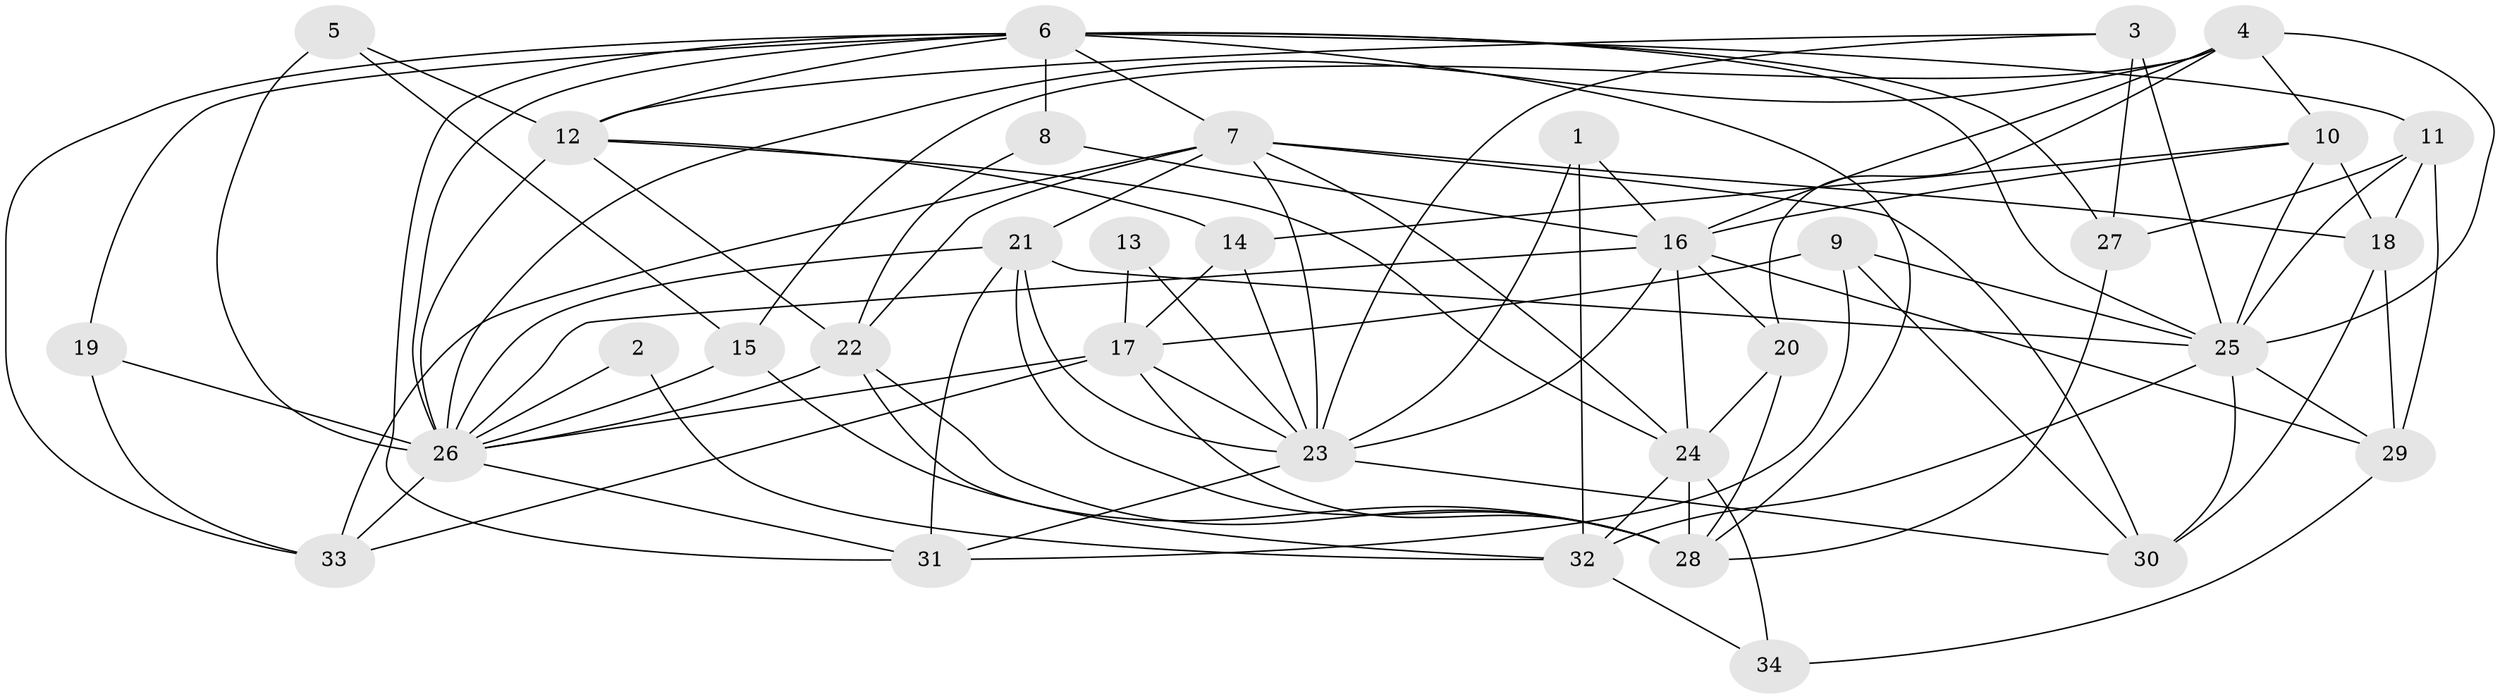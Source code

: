 // original degree distribution, {9: 0.014705882352941176, 7: 0.04411764705882353, 4: 0.22058823529411764, 2: 0.17647058823529413, 3: 0.29411764705882354, 5: 0.14705882352941177, 6: 0.058823529411764705, 8: 0.04411764705882353}
// Generated by graph-tools (version 1.1) at 2025/50/03/09/25 03:50:06]
// undirected, 34 vertices, 96 edges
graph export_dot {
graph [start="1"]
  node [color=gray90,style=filled];
  1;
  2;
  3;
  4;
  5;
  6;
  7;
  8;
  9;
  10;
  11;
  12;
  13;
  14;
  15;
  16;
  17;
  18;
  19;
  20;
  21;
  22;
  23;
  24;
  25;
  26;
  27;
  28;
  29;
  30;
  31;
  32;
  33;
  34;
  1 -- 16 [weight=1.0];
  1 -- 23 [weight=2.0];
  1 -- 32 [weight=1.0];
  2 -- 26 [weight=1.0];
  2 -- 32 [weight=1.0];
  3 -- 12 [weight=1.0];
  3 -- 23 [weight=1.0];
  3 -- 25 [weight=2.0];
  3 -- 27 [weight=1.0];
  4 -- 10 [weight=1.0];
  4 -- 15 [weight=1.0];
  4 -- 16 [weight=1.0];
  4 -- 20 [weight=1.0];
  4 -- 25 [weight=1.0];
  4 -- 26 [weight=1.0];
  5 -- 12 [weight=1.0];
  5 -- 15 [weight=1.0];
  5 -- 26 [weight=1.0];
  6 -- 7 [weight=1.0];
  6 -- 8 [weight=1.0];
  6 -- 11 [weight=1.0];
  6 -- 12 [weight=1.0];
  6 -- 19 [weight=1.0];
  6 -- 25 [weight=2.0];
  6 -- 26 [weight=2.0];
  6 -- 27 [weight=1.0];
  6 -- 28 [weight=1.0];
  6 -- 31 [weight=1.0];
  6 -- 33 [weight=1.0];
  7 -- 18 [weight=1.0];
  7 -- 21 [weight=1.0];
  7 -- 22 [weight=1.0];
  7 -- 23 [weight=1.0];
  7 -- 24 [weight=1.0];
  7 -- 30 [weight=1.0];
  7 -- 33 [weight=1.0];
  8 -- 16 [weight=1.0];
  8 -- 22 [weight=1.0];
  9 -- 17 [weight=1.0];
  9 -- 25 [weight=1.0];
  9 -- 30 [weight=1.0];
  9 -- 31 [weight=1.0];
  10 -- 14 [weight=1.0];
  10 -- 16 [weight=1.0];
  10 -- 18 [weight=1.0];
  10 -- 25 [weight=2.0];
  11 -- 18 [weight=1.0];
  11 -- 25 [weight=1.0];
  11 -- 27 [weight=1.0];
  11 -- 29 [weight=1.0];
  12 -- 14 [weight=1.0];
  12 -- 22 [weight=1.0];
  12 -- 24 [weight=1.0];
  12 -- 26 [weight=1.0];
  13 -- 17 [weight=1.0];
  13 -- 23 [weight=1.0];
  14 -- 17 [weight=1.0];
  14 -- 23 [weight=1.0];
  15 -- 26 [weight=1.0];
  15 -- 28 [weight=1.0];
  16 -- 20 [weight=1.0];
  16 -- 23 [weight=1.0];
  16 -- 24 [weight=1.0];
  16 -- 26 [weight=1.0];
  16 -- 29 [weight=1.0];
  17 -- 23 [weight=1.0];
  17 -- 26 [weight=1.0];
  17 -- 28 [weight=1.0];
  17 -- 33 [weight=1.0];
  18 -- 29 [weight=1.0];
  18 -- 30 [weight=1.0];
  19 -- 26 [weight=2.0];
  19 -- 33 [weight=1.0];
  20 -- 24 [weight=1.0];
  20 -- 28 [weight=1.0];
  21 -- 23 [weight=1.0];
  21 -- 25 [weight=1.0];
  21 -- 26 [weight=1.0];
  21 -- 28 [weight=1.0];
  21 -- 31 [weight=1.0];
  22 -- 26 [weight=1.0];
  22 -- 28 [weight=1.0];
  22 -- 32 [weight=1.0];
  23 -- 30 [weight=1.0];
  23 -- 31 [weight=1.0];
  24 -- 28 [weight=1.0];
  24 -- 32 [weight=1.0];
  24 -- 34 [weight=1.0];
  25 -- 29 [weight=1.0];
  25 -- 30 [weight=1.0];
  25 -- 32 [weight=1.0];
  26 -- 31 [weight=1.0];
  26 -- 33 [weight=1.0];
  27 -- 28 [weight=1.0];
  29 -- 34 [weight=1.0];
  32 -- 34 [weight=1.0];
}
